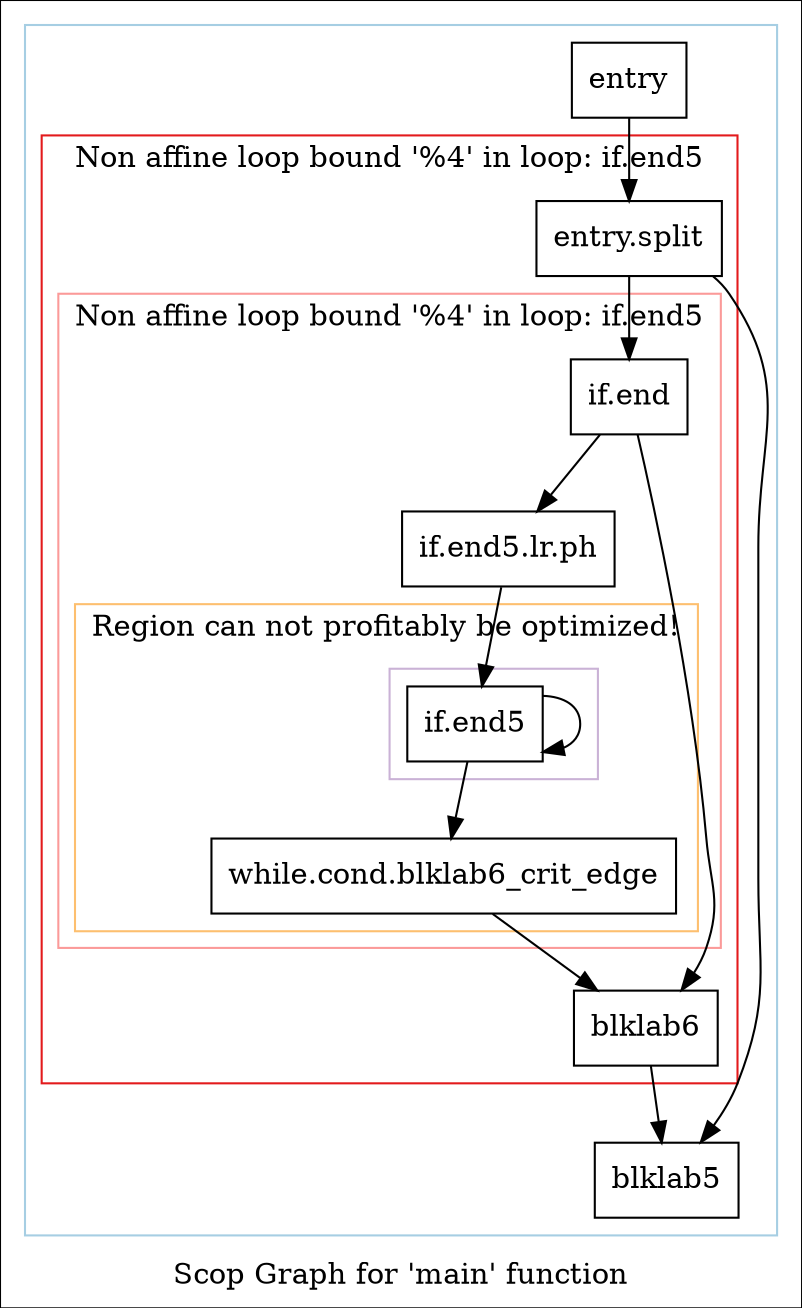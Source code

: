 digraph "Scop Graph for 'main' function" {
	label="Scop Graph for 'main' function";

	Node0xc118640 [shape=record,label="{entry}"];
	Node0xc118640 -> Node0xc102390;
	Node0xc102390 [shape=record,label="{entry.split}"];
	Node0xc102390 -> Node0xc104a90;
	Node0xc102390 -> Node0xc118750;
	Node0xc104a90 [shape=record,label="{blklab5}"];
	Node0xc118750 [shape=record,label="{if.end}"];
	Node0xc118750 -> Node0xbf65460;
	Node0xc118750 -> Node0xbf654c0;
	Node0xbf65460 [shape=record,label="{blklab6}"];
	Node0xbf65460 -> Node0xc104a90;
	Node0xbf654c0 [shape=record,label="{if.end5.lr.ph}"];
	Node0xbf654c0 -> Node0xbf65520;
	Node0xbf65520 [shape=record,label="{if.end5}"];
	Node0xbf65520 -> Node0xbf65520[constraint=false];
	Node0xbf65520 -> Node0xbf26d70;
	Node0xbf26d70 [shape=record,label="{while.cond.blklab6_crit_edge}"];
	Node0xbf26d70 -> Node0xbf65460;
	colorscheme = "paired12"
        subgraph cluster_0xc186b80 {
          label = "";
          style = solid;
          color = 1
          subgraph cluster_0xc114ee0 {
            label = "Non affine loop bound '%4' in loop: if.end5";
            style = solid;
            color = 6
            subgraph cluster_0xc1002f0 {
              label = "Non affine loop bound '%4' in loop: if.end5";
              style = solid;
              color = 5
              subgraph cluster_0xc1022c0 {
                label = "Region can not profitably be optimized!";
                style = solid;
                color = 7
                subgraph cluster_0xc100270 {
                  label = "";
                  style = solid;
                  color = 9
                  Node0xbf65520;
                }
                Node0xbf26d70;
              }
              Node0xc118750;
              Node0xbf654c0;
            }
            Node0xc102390;
            Node0xbf65460;
          }
          Node0xc118640;
          Node0xc104a90;
        }
}

